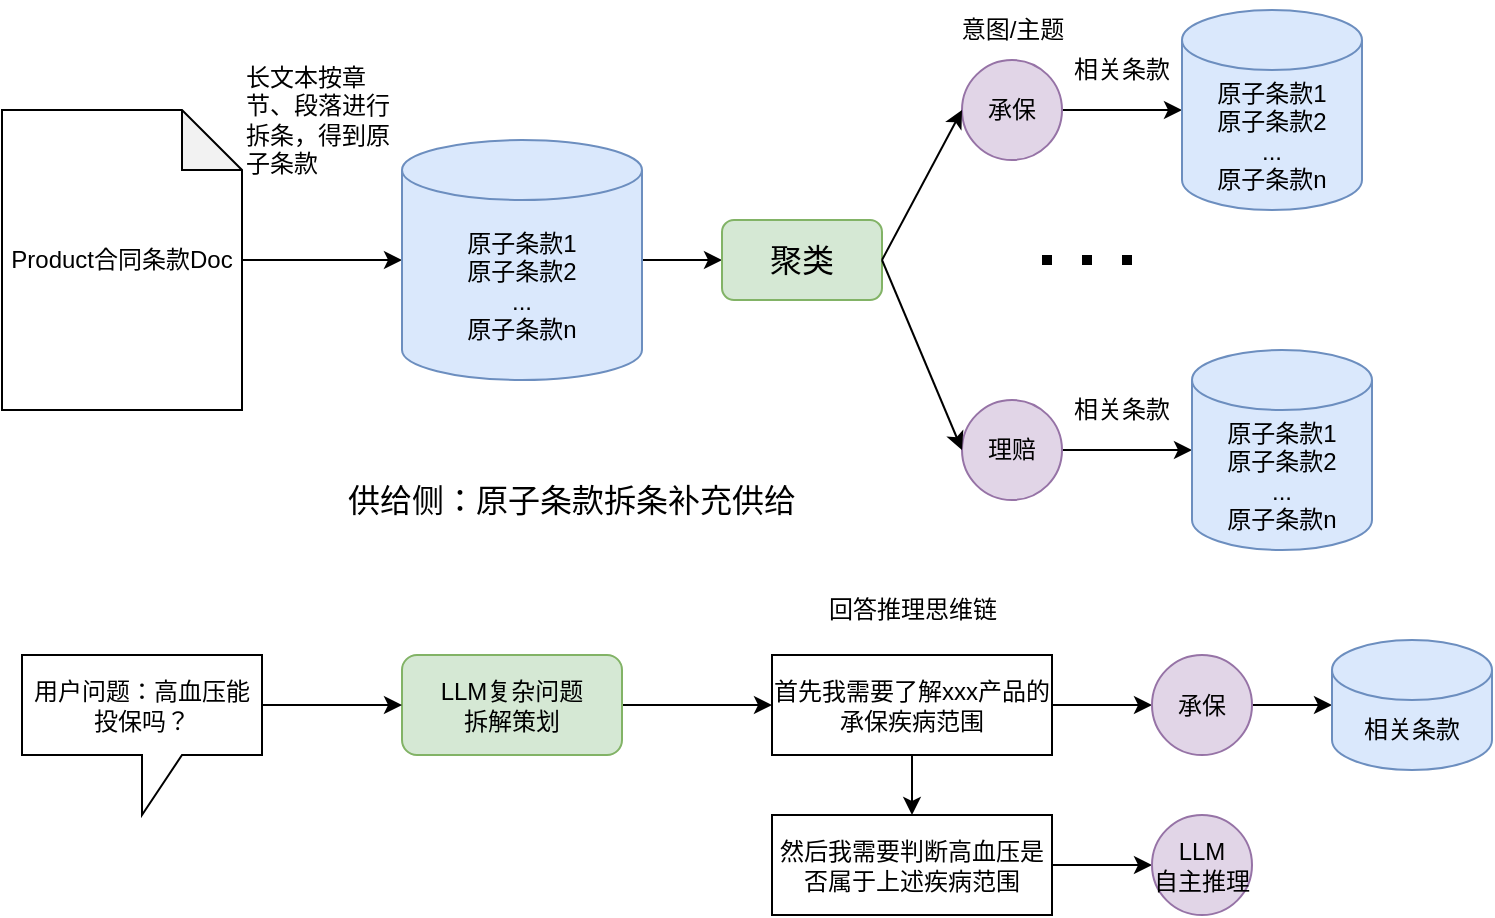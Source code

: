 <mxfile version="23.1.5" type="github">
  <diagram name="第 1 页" id="OmQE0rkodiXoRp-qVE-m">
    <mxGraphModel dx="1080" dy="713" grid="1" gridSize="10" guides="1" tooltips="1" connect="1" arrows="1" fold="1" page="1" pageScale="1" pageWidth="1200" pageHeight="500" math="0" shadow="0">
      <root>
        <mxCell id="0" />
        <mxCell id="1" parent="0" />
        <mxCell id="CbDMkdr1cvfWOWkOlBaR-41" value="" style="edgeStyle=orthogonalEdgeStyle;rounded=0;orthogonalLoop=1;jettySize=auto;html=1;" edge="1" parent="1" source="CbDMkdr1cvfWOWkOlBaR-32" target="CbDMkdr1cvfWOWkOlBaR-34">
          <mxGeometry relative="1" as="geometry" />
        </mxCell>
        <mxCell id="CbDMkdr1cvfWOWkOlBaR-32" value="Product合同条款Doc" style="shape=note;whiteSpace=wrap;html=1;backgroundOutline=1;darkOpacity=0.05;" vertex="1" parent="1">
          <mxGeometry x="100" y="75" width="120" height="150" as="geometry" />
        </mxCell>
        <mxCell id="CbDMkdr1cvfWOWkOlBaR-43" value="" style="edgeStyle=orthogonalEdgeStyle;rounded=0;orthogonalLoop=1;jettySize=auto;html=1;" edge="1" parent="1" source="CbDMkdr1cvfWOWkOlBaR-34" target="CbDMkdr1cvfWOWkOlBaR-36">
          <mxGeometry relative="1" as="geometry" />
        </mxCell>
        <mxCell id="CbDMkdr1cvfWOWkOlBaR-34" value="原子条款1&lt;br&gt;原子条款2&lt;br&gt;...&lt;br&gt;原子条款n" style="shape=cylinder3;whiteSpace=wrap;html=1;boundedLbl=1;backgroundOutline=1;size=15;fillColor=#dae8fc;strokeColor=#6c8ebf;" vertex="1" parent="1">
          <mxGeometry x="300" y="90" width="120" height="120" as="geometry" />
        </mxCell>
        <mxCell id="CbDMkdr1cvfWOWkOlBaR-36" value="&lt;font style=&quot;font-size: 16px;&quot;&gt;聚类&lt;/font&gt;" style="rounded=1;whiteSpace=wrap;html=1;fillColor=#d5e8d4;strokeColor=#82b366;" vertex="1" parent="1">
          <mxGeometry x="460" y="130" width="80" height="40" as="geometry" />
        </mxCell>
        <mxCell id="CbDMkdr1cvfWOWkOlBaR-46" value="" style="edgeStyle=orthogonalEdgeStyle;rounded=0;orthogonalLoop=1;jettySize=auto;html=1;" edge="1" parent="1" source="CbDMkdr1cvfWOWkOlBaR-37" target="CbDMkdr1cvfWOWkOlBaR-38">
          <mxGeometry relative="1" as="geometry" />
        </mxCell>
        <mxCell id="CbDMkdr1cvfWOWkOlBaR-37" value="承保" style="ellipse;whiteSpace=wrap;html=1;aspect=fixed;fillColor=#e1d5e7;strokeColor=#9673a6;" vertex="1" parent="1">
          <mxGeometry x="580" y="50" width="50" height="50" as="geometry" />
        </mxCell>
        <mxCell id="CbDMkdr1cvfWOWkOlBaR-38" value="原子条款1&lt;br&gt;原子条款2&lt;br&gt;...&lt;br&gt;原子条款n" style="shape=cylinder3;whiteSpace=wrap;html=1;boundedLbl=1;backgroundOutline=1;size=15;fillColor=#dae8fc;strokeColor=#6c8ebf;" vertex="1" parent="1">
          <mxGeometry x="690" y="25" width="90" height="100" as="geometry" />
        </mxCell>
        <mxCell id="CbDMkdr1cvfWOWkOlBaR-47" value="" style="edgeStyle=orthogonalEdgeStyle;rounded=0;orthogonalLoop=1;jettySize=auto;html=1;" edge="1" parent="1" source="CbDMkdr1cvfWOWkOlBaR-39" target="CbDMkdr1cvfWOWkOlBaR-40">
          <mxGeometry relative="1" as="geometry" />
        </mxCell>
        <mxCell id="CbDMkdr1cvfWOWkOlBaR-39" value="理赔" style="ellipse;whiteSpace=wrap;html=1;aspect=fixed;fillColor=#e1d5e7;strokeColor=#9673a6;" vertex="1" parent="1">
          <mxGeometry x="580" y="220" width="50" height="50" as="geometry" />
        </mxCell>
        <mxCell id="CbDMkdr1cvfWOWkOlBaR-40" value="原子条款1&lt;br&gt;原子条款2&lt;br&gt;...&lt;br&gt;原子条款n" style="shape=cylinder3;whiteSpace=wrap;html=1;boundedLbl=1;backgroundOutline=1;size=15;fillColor=#dae8fc;strokeColor=#6c8ebf;" vertex="1" parent="1">
          <mxGeometry x="695" y="195" width="90" height="100" as="geometry" />
        </mxCell>
        <mxCell id="CbDMkdr1cvfWOWkOlBaR-42" value="长文本按章节、段落进行拆条，得到原子条款" style="text;html=1;align=left;verticalAlign=middle;whiteSpace=wrap;rounded=0;" vertex="1" parent="1">
          <mxGeometry x="220" y="50" width="80" height="60" as="geometry" />
        </mxCell>
        <mxCell id="CbDMkdr1cvfWOWkOlBaR-44" value="" style="endArrow=none;dashed=1;html=1;dashPattern=1 3;strokeWidth=5;rounded=0;" edge="1" parent="1">
          <mxGeometry width="50" height="50" relative="1" as="geometry">
            <mxPoint x="620" y="150" as="sourcePoint" />
            <mxPoint x="680" y="150" as="targetPoint" />
          </mxGeometry>
        </mxCell>
        <mxCell id="CbDMkdr1cvfWOWkOlBaR-48" value="意图/主题" style="text;html=1;align=center;verticalAlign=middle;whiteSpace=wrap;rounded=0;" vertex="1" parent="1">
          <mxGeometry x="562.5" y="20" width="85" height="30" as="geometry" />
        </mxCell>
        <mxCell id="CbDMkdr1cvfWOWkOlBaR-49" value="相关条款" style="text;html=1;align=center;verticalAlign=middle;whiteSpace=wrap;rounded=0;" vertex="1" parent="1">
          <mxGeometry x="630" y="40" width="60" height="30" as="geometry" />
        </mxCell>
        <mxCell id="CbDMkdr1cvfWOWkOlBaR-50" value="相关条款" style="text;html=1;align=center;verticalAlign=middle;whiteSpace=wrap;rounded=0;" vertex="1" parent="1">
          <mxGeometry x="630" y="210" width="60" height="30" as="geometry" />
        </mxCell>
        <mxCell id="CbDMkdr1cvfWOWkOlBaR-51" value="" style="endArrow=classic;html=1;rounded=0;exitX=1;exitY=0.5;exitDx=0;exitDy=0;entryX=0;entryY=0.5;entryDx=0;entryDy=0;" edge="1" parent="1" source="CbDMkdr1cvfWOWkOlBaR-36" target="CbDMkdr1cvfWOWkOlBaR-37">
          <mxGeometry width="50" height="50" relative="1" as="geometry">
            <mxPoint x="570" y="100" as="sourcePoint" />
            <mxPoint x="620" y="50" as="targetPoint" />
          </mxGeometry>
        </mxCell>
        <mxCell id="CbDMkdr1cvfWOWkOlBaR-52" value="" style="endArrow=classic;html=1;rounded=0;exitX=1;exitY=0.5;exitDx=0;exitDy=0;entryX=0;entryY=0.5;entryDx=0;entryDy=0;" edge="1" parent="1" source="CbDMkdr1cvfWOWkOlBaR-36" target="CbDMkdr1cvfWOWkOlBaR-39">
          <mxGeometry width="50" height="50" relative="1" as="geometry">
            <mxPoint x="570" y="100" as="sourcePoint" />
            <mxPoint x="620" y="50" as="targetPoint" />
          </mxGeometry>
        </mxCell>
        <mxCell id="CbDMkdr1cvfWOWkOlBaR-55" value="&lt;font style=&quot;font-size: 16px;&quot;&gt;供给侧：原子条款拆条补充供给&lt;/font&gt;" style="text;html=1;align=center;verticalAlign=middle;whiteSpace=wrap;rounded=0;" vertex="1" parent="1">
          <mxGeometry x="250" y="240" width="270" height="60" as="geometry" />
        </mxCell>
        <mxCell id="CbDMkdr1cvfWOWkOlBaR-73" value="" style="edgeStyle=orthogonalEdgeStyle;rounded=0;orthogonalLoop=1;jettySize=auto;html=1;" edge="1" parent="1" source="CbDMkdr1cvfWOWkOlBaR-56" target="CbDMkdr1cvfWOWkOlBaR-58">
          <mxGeometry relative="1" as="geometry" />
        </mxCell>
        <mxCell id="CbDMkdr1cvfWOWkOlBaR-56" value="LLM复杂问题&lt;br&gt;拆解策划" style="rounded=1;whiteSpace=wrap;html=1;fillColor=#d5e8d4;strokeColor=#82b366;" vertex="1" parent="1">
          <mxGeometry x="300" y="347.5" width="110" height="50" as="geometry" />
        </mxCell>
        <mxCell id="CbDMkdr1cvfWOWkOlBaR-72" style="edgeStyle=orthogonalEdgeStyle;rounded=0;orthogonalLoop=1;jettySize=auto;html=1;exitX=0;exitY=0;exitDx=120.0;exitDy=25;exitPerimeter=0;entryX=0;entryY=0.5;entryDx=0;entryDy=0;" edge="1" parent="1" source="CbDMkdr1cvfWOWkOlBaR-57" target="CbDMkdr1cvfWOWkOlBaR-56">
          <mxGeometry relative="1" as="geometry" />
        </mxCell>
        <mxCell id="CbDMkdr1cvfWOWkOlBaR-57" value="用户问题：高血压能投保吗？" style="shape=callout;whiteSpace=wrap;html=1;perimeter=calloutPerimeter;" vertex="1" parent="1">
          <mxGeometry x="110" y="347.5" width="120" height="80" as="geometry" />
        </mxCell>
        <mxCell id="CbDMkdr1cvfWOWkOlBaR-62" value="" style="edgeStyle=orthogonalEdgeStyle;rounded=0;orthogonalLoop=1;jettySize=auto;html=1;" edge="1" parent="1" source="CbDMkdr1cvfWOWkOlBaR-58" target="CbDMkdr1cvfWOWkOlBaR-60">
          <mxGeometry relative="1" as="geometry" />
        </mxCell>
        <mxCell id="CbDMkdr1cvfWOWkOlBaR-64" value="" style="edgeStyle=orthogonalEdgeStyle;rounded=0;orthogonalLoop=1;jettySize=auto;html=1;" edge="1" parent="1" source="CbDMkdr1cvfWOWkOlBaR-58" target="CbDMkdr1cvfWOWkOlBaR-59">
          <mxGeometry relative="1" as="geometry" />
        </mxCell>
        <mxCell id="CbDMkdr1cvfWOWkOlBaR-58" value="首先我需要了解xxx产品的承保疾病范围" style="rounded=0;whiteSpace=wrap;html=1;" vertex="1" parent="1">
          <mxGeometry x="485" y="347.5" width="140" height="50" as="geometry" />
        </mxCell>
        <mxCell id="CbDMkdr1cvfWOWkOlBaR-63" value="" style="edgeStyle=orthogonalEdgeStyle;rounded=0;orthogonalLoop=1;jettySize=auto;html=1;" edge="1" parent="1" source="CbDMkdr1cvfWOWkOlBaR-59" target="CbDMkdr1cvfWOWkOlBaR-61">
          <mxGeometry relative="1" as="geometry" />
        </mxCell>
        <mxCell id="CbDMkdr1cvfWOWkOlBaR-59" value="然后我需要判断高血压是否属于上述疾病范围" style="rounded=0;whiteSpace=wrap;html=1;" vertex="1" parent="1">
          <mxGeometry x="485" y="427.5" width="140" height="50" as="geometry" />
        </mxCell>
        <mxCell id="CbDMkdr1cvfWOWkOlBaR-67" value="" style="edgeStyle=orthogonalEdgeStyle;rounded=0;orthogonalLoop=1;jettySize=auto;html=1;" edge="1" parent="1" source="CbDMkdr1cvfWOWkOlBaR-60" target="CbDMkdr1cvfWOWkOlBaR-66">
          <mxGeometry relative="1" as="geometry" />
        </mxCell>
        <mxCell id="CbDMkdr1cvfWOWkOlBaR-60" value="承保" style="ellipse;whiteSpace=wrap;html=1;aspect=fixed;fillColor=#e1d5e7;strokeColor=#9673a6;" vertex="1" parent="1">
          <mxGeometry x="675" y="347.5" width="50" height="50" as="geometry" />
        </mxCell>
        <mxCell id="CbDMkdr1cvfWOWkOlBaR-61" value="LLM&lt;br&gt;自主推理" style="ellipse;whiteSpace=wrap;html=1;aspect=fixed;fillColor=#e1d5e7;strokeColor=#9673a6;" vertex="1" parent="1">
          <mxGeometry x="675" y="427.5" width="50" height="50" as="geometry" />
        </mxCell>
        <mxCell id="CbDMkdr1cvfWOWkOlBaR-66" value="相关条款" style="shape=cylinder3;whiteSpace=wrap;html=1;boundedLbl=1;backgroundOutline=1;size=15;fillColor=#dae8fc;strokeColor=#6c8ebf;" vertex="1" parent="1">
          <mxGeometry x="765" y="340" width="80" height="65" as="geometry" />
        </mxCell>
        <mxCell id="CbDMkdr1cvfWOWkOlBaR-74" value="回答推理思维链" style="text;html=1;align=center;verticalAlign=middle;whiteSpace=wrap;rounded=0;" vertex="1" parent="1">
          <mxGeometry x="492.5" y="310" width="125" height="30" as="geometry" />
        </mxCell>
      </root>
    </mxGraphModel>
  </diagram>
</mxfile>
